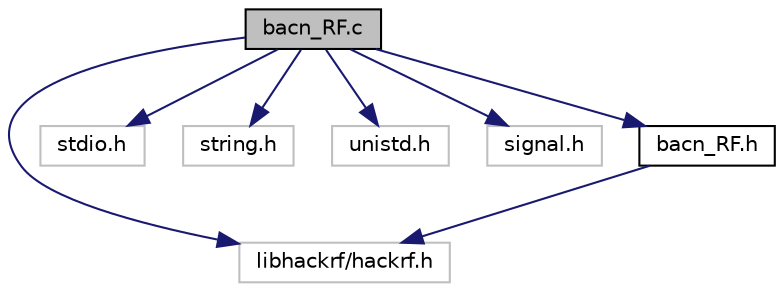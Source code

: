 digraph "bacn_RF.c"
{
 // LATEX_PDF_SIZE
  edge [fontname="Helvetica",fontsize="10",labelfontname="Helvetica",labelfontsize="10"];
  node [fontname="Helvetica",fontsize="10",shape=record];
  Node1 [label="bacn_RF.c",height=0.2,width=0.4,color="black", fillcolor="grey75", style="filled", fontcolor="black",tooltip="Implementación de captura de datos IQ con HackRF."];
  Node1 -> Node2 [color="midnightblue",fontsize="10",style="solid",fontname="Helvetica"];
  Node2 [label="libhackrf/hackrf.h",height=0.2,width=0.4,color="grey75", fillcolor="white", style="filled",tooltip=" "];
  Node1 -> Node3 [color="midnightblue",fontsize="10",style="solid",fontname="Helvetica"];
  Node3 [label="stdio.h",height=0.2,width=0.4,color="grey75", fillcolor="white", style="filled",tooltip=" "];
  Node1 -> Node4 [color="midnightblue",fontsize="10",style="solid",fontname="Helvetica"];
  Node4 [label="string.h",height=0.2,width=0.4,color="grey75", fillcolor="white", style="filled",tooltip=" "];
  Node1 -> Node5 [color="midnightblue",fontsize="10",style="solid",fontname="Helvetica"];
  Node5 [label="unistd.h",height=0.2,width=0.4,color="grey75", fillcolor="white", style="filled",tooltip=" "];
  Node1 -> Node6 [color="midnightblue",fontsize="10",style="solid",fontname="Helvetica"];
  Node6 [label="signal.h",height=0.2,width=0.4,color="grey75", fillcolor="white", style="filled",tooltip=" "];
  Node1 -> Node7 [color="midnightblue",fontsize="10",style="solid",fontname="Helvetica"];
  Node7 [label="bacn_RF.h",height=0.2,width=0.4,color="black", fillcolor="white", style="filled",URL="$bacn__RF_8h.html",tooltip="Definiciones y prototipos para el manejo del dispositivo HackRF."];
  Node7 -> Node2 [color="midnightblue",fontsize="10",style="solid",fontname="Helvetica"];
}
